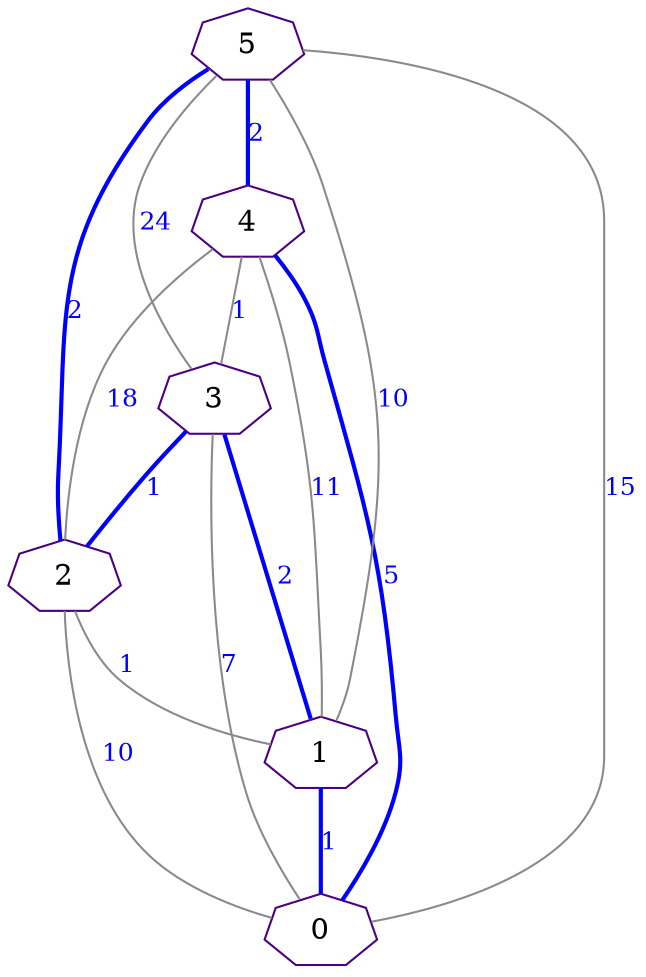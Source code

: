 graph G
{
    edge[color="gray54",fontcolor="blue",fontsize=12, len=3];
    node[color="indigo",fontsize=14, shape="septagon"];

    1 -- 0 [label="1", color=blue, penwidth=2.0];
    2 -- 0 [label="10"];
    2 -- 1 [label="1"];
    3 -- 0 [label="7"];
    3 -- 1 [label="2", color=blue, penwidth=2.0];
    3 -- 2 [label="1", color=blue, penwidth=2.0];
    4 -- 0 [label="5", color=blue, penwidth=2.0];
    4 -- 1 [label="11"];
    4 -- 2 [label="18"];
    4 -- 3 [label="1"];
    5 -- 0 [label="15"];
    5 -- 1 [label="10"];
    5 -- 2 [label="2", color=blue, penwidth=2.0];
    5 -- 3 [label="24"];
    5 -- 4 [label="2", color=blue, penwidth=2.0];
}